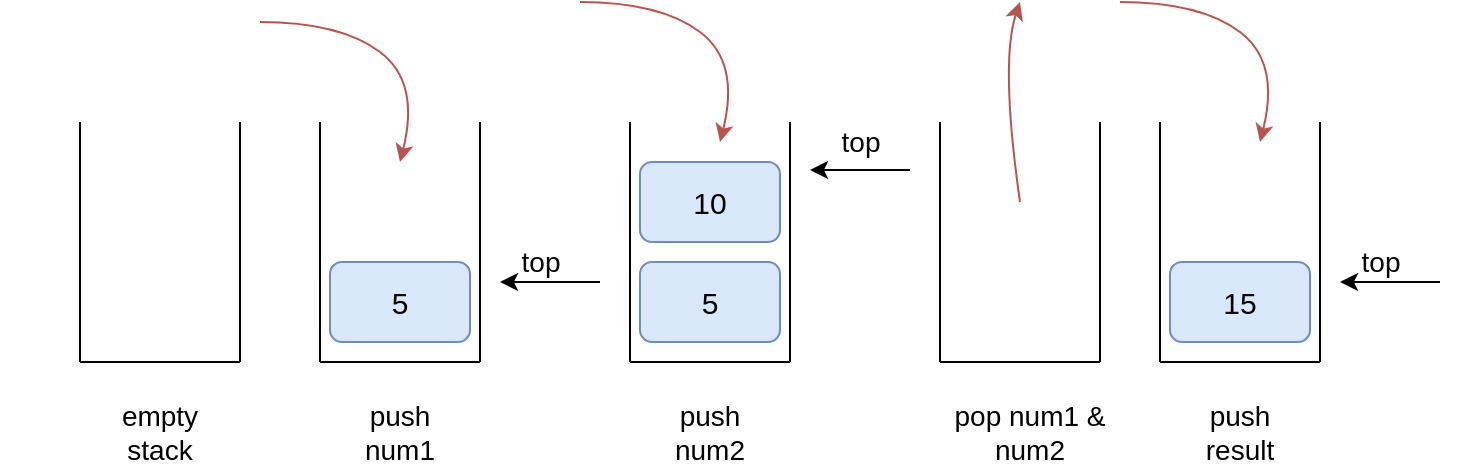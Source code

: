 <mxfile version="21.3.0" type="device">
  <diagram name="Page-1" id="bKD1Fqfxy44WtOAD-6OP">
    <mxGraphModel dx="1026" dy="621" grid="1" gridSize="10" guides="1" tooltips="1" connect="1" arrows="1" fold="1" page="1" pageScale="1" pageWidth="1169" pageHeight="827" math="0" shadow="0">
      <root>
        <mxCell id="0" />
        <mxCell id="1" parent="0" />
        <mxCell id="7LS4mi9wcqJJlAS101Em-2" value="" style="endArrow=none;html=1;rounded=0;" parent="1" edge="1">
          <mxGeometry width="50" height="50" relative="1" as="geometry">
            <mxPoint x="190" y="280" as="sourcePoint" />
            <mxPoint x="190" y="160" as="targetPoint" />
          </mxGeometry>
        </mxCell>
        <mxCell id="7LS4mi9wcqJJlAS101Em-3" value="" style="endArrow=none;html=1;rounded=0;" parent="1" edge="1">
          <mxGeometry width="50" height="50" relative="1" as="geometry">
            <mxPoint x="270" y="280" as="sourcePoint" />
            <mxPoint x="270" y="160" as="targetPoint" />
          </mxGeometry>
        </mxCell>
        <mxCell id="7LS4mi9wcqJJlAS101Em-4" value="" style="endArrow=none;html=1;rounded=0;" parent="1" edge="1">
          <mxGeometry width="50" height="50" relative="1" as="geometry">
            <mxPoint x="190" y="280" as="sourcePoint" />
            <mxPoint x="270" y="280" as="targetPoint" />
          </mxGeometry>
        </mxCell>
        <mxCell id="7LS4mi9wcqJJlAS101Em-5" value="empty stack" style="text;html=1;strokeColor=none;fillColor=none;align=center;verticalAlign=middle;whiteSpace=wrap;rounded=0;fontSize=14;" parent="1" vertex="1">
          <mxGeometry x="200" y="300" width="60" height="30" as="geometry" />
        </mxCell>
        <mxCell id="7LS4mi9wcqJJlAS101Em-6" value="" style="endArrow=none;html=1;rounded=0;" parent="1" edge="1">
          <mxGeometry width="50" height="50" relative="1" as="geometry">
            <mxPoint x="310" y="280" as="sourcePoint" />
            <mxPoint x="310" y="160" as="targetPoint" />
          </mxGeometry>
        </mxCell>
        <mxCell id="7LS4mi9wcqJJlAS101Em-7" value="" style="endArrow=none;html=1;rounded=0;" parent="1" edge="1">
          <mxGeometry width="50" height="50" relative="1" as="geometry">
            <mxPoint x="390" y="280" as="sourcePoint" />
            <mxPoint x="390" y="160" as="targetPoint" />
          </mxGeometry>
        </mxCell>
        <mxCell id="7LS4mi9wcqJJlAS101Em-8" value="" style="endArrow=none;html=1;rounded=0;" parent="1" edge="1">
          <mxGeometry width="50" height="50" relative="1" as="geometry">
            <mxPoint x="310" y="280" as="sourcePoint" />
            <mxPoint x="390" y="280" as="targetPoint" />
          </mxGeometry>
        </mxCell>
        <mxCell id="7LS4mi9wcqJJlAS101Em-9" value="push&lt;br style=&quot;font-size: 14px;&quot;&gt;num1" style="text;html=1;strokeColor=none;fillColor=none;align=center;verticalAlign=middle;whiteSpace=wrap;rounded=0;fontSize=14;" parent="1" vertex="1">
          <mxGeometry x="320" y="300" width="60" height="30" as="geometry" />
        </mxCell>
        <mxCell id="7LS4mi9wcqJJlAS101Em-10" value="5" style="rounded=1;whiteSpace=wrap;html=1;fontSize=15;fillColor=#dae8fc;strokeColor=#6c8ebf;" parent="1" vertex="1">
          <mxGeometry x="315" y="230" width="70" height="40" as="geometry" />
        </mxCell>
        <mxCell id="7LS4mi9wcqJJlAS101Em-11" value="" style="curved=1;endArrow=classic;html=1;rounded=0;fillColor=#f8cecc;strokeColor=#b85450;" parent="1" edge="1">
          <mxGeometry width="50" height="50" relative="1" as="geometry">
            <mxPoint x="280" y="110" as="sourcePoint" />
            <mxPoint x="350" y="180" as="targetPoint" />
            <Array as="points">
              <mxPoint x="320" y="110" />
              <mxPoint x="360" y="140" />
            </Array>
          </mxGeometry>
        </mxCell>
        <mxCell id="7LS4mi9wcqJJlAS101Em-12" value="" style="endArrow=classic;html=1;rounded=0;" parent="1" edge="1">
          <mxGeometry width="50" height="50" relative="1" as="geometry">
            <mxPoint x="450" y="240" as="sourcePoint" />
            <mxPoint x="400" y="240" as="targetPoint" />
          </mxGeometry>
        </mxCell>
        <mxCell id="7LS4mi9wcqJJlAS101Em-13" value="top" style="edgeLabel;html=1;align=center;verticalAlign=middle;resizable=0;points=[];fontSize=14;" parent="7LS4mi9wcqJJlAS101Em-12" vertex="1" connectable="0">
          <mxGeometry x="-0.4" y="1" relative="1" as="geometry">
            <mxPoint x="-15" y="-11" as="offset" />
          </mxGeometry>
        </mxCell>
        <mxCell id="7LS4mi9wcqJJlAS101Em-14" value="" style="endArrow=none;html=1;rounded=0;" parent="1" edge="1">
          <mxGeometry width="50" height="50" relative="1" as="geometry">
            <mxPoint x="465" y="280" as="sourcePoint" />
            <mxPoint x="465" y="160" as="targetPoint" />
          </mxGeometry>
        </mxCell>
        <mxCell id="7LS4mi9wcqJJlAS101Em-15" value="" style="endArrow=none;html=1;rounded=0;" parent="1" edge="1">
          <mxGeometry width="50" height="50" relative="1" as="geometry">
            <mxPoint x="545" y="280" as="sourcePoint" />
            <mxPoint x="545" y="160" as="targetPoint" />
          </mxGeometry>
        </mxCell>
        <mxCell id="7LS4mi9wcqJJlAS101Em-16" value="" style="endArrow=none;html=1;rounded=0;" parent="1" edge="1">
          <mxGeometry width="50" height="50" relative="1" as="geometry">
            <mxPoint x="465" y="280" as="sourcePoint" />
            <mxPoint x="545" y="280" as="targetPoint" />
          </mxGeometry>
        </mxCell>
        <mxCell id="7LS4mi9wcqJJlAS101Em-17" value="push&lt;br style=&quot;font-size: 14px;&quot;&gt;num2" style="text;html=1;strokeColor=none;fillColor=none;align=center;verticalAlign=middle;whiteSpace=wrap;rounded=0;fontSize=14;" parent="1" vertex="1">
          <mxGeometry x="475" y="300" width="60" height="30" as="geometry" />
        </mxCell>
        <mxCell id="7LS4mi9wcqJJlAS101Em-18" value="5" style="rounded=1;whiteSpace=wrap;html=1;fontSize=15;fillColor=#dae8fc;strokeColor=#6c8ebf;" parent="1" vertex="1">
          <mxGeometry x="470" y="230" width="70" height="40" as="geometry" />
        </mxCell>
        <mxCell id="7LS4mi9wcqJJlAS101Em-19" value="" style="endArrow=classic;html=1;rounded=0;" parent="1" edge="1">
          <mxGeometry width="50" height="50" relative="1" as="geometry">
            <mxPoint x="605" y="184" as="sourcePoint" />
            <mxPoint x="555" y="184" as="targetPoint" />
          </mxGeometry>
        </mxCell>
        <mxCell id="7LS4mi9wcqJJlAS101Em-20" value="top" style="edgeLabel;html=1;align=center;verticalAlign=middle;resizable=0;points=[];fontSize=14;" parent="7LS4mi9wcqJJlAS101Em-19" vertex="1" connectable="0">
          <mxGeometry x="-0.4" y="1" relative="1" as="geometry">
            <mxPoint x="-10" y="-15" as="offset" />
          </mxGeometry>
        </mxCell>
        <mxCell id="7LS4mi9wcqJJlAS101Em-21" value="10" style="rounded=1;whiteSpace=wrap;html=1;fontSize=15;fillColor=#dae8fc;strokeColor=#6c8ebf;" parent="1" vertex="1">
          <mxGeometry x="470" y="180" width="70" height="40" as="geometry" />
        </mxCell>
        <mxCell id="7LS4mi9wcqJJlAS101Em-22" value="" style="curved=1;endArrow=classic;html=1;rounded=0;fillColor=#f8cecc;strokeColor=#b85450;" parent="1" edge="1">
          <mxGeometry width="50" height="50" relative="1" as="geometry">
            <mxPoint x="440" y="100" as="sourcePoint" />
            <mxPoint x="510" y="170" as="targetPoint" />
            <Array as="points">
              <mxPoint x="480" y="100" />
              <mxPoint x="520" y="130" />
            </Array>
          </mxGeometry>
        </mxCell>
        <mxCell id="7LS4mi9wcqJJlAS101Em-25" value="" style="endArrow=none;html=1;rounded=0;" parent="1" edge="1">
          <mxGeometry width="50" height="50" relative="1" as="geometry">
            <mxPoint x="620" y="280" as="sourcePoint" />
            <mxPoint x="620" y="160" as="targetPoint" />
          </mxGeometry>
        </mxCell>
        <mxCell id="7LS4mi9wcqJJlAS101Em-26" value="" style="endArrow=none;html=1;rounded=0;" parent="1" edge="1">
          <mxGeometry width="50" height="50" relative="1" as="geometry">
            <mxPoint x="700" y="280" as="sourcePoint" />
            <mxPoint x="700" y="160" as="targetPoint" />
          </mxGeometry>
        </mxCell>
        <mxCell id="7LS4mi9wcqJJlAS101Em-27" value="" style="endArrow=none;html=1;rounded=0;" parent="1" edge="1">
          <mxGeometry width="50" height="50" relative="1" as="geometry">
            <mxPoint x="620" y="280" as="sourcePoint" />
            <mxPoint x="700" y="280" as="targetPoint" />
          </mxGeometry>
        </mxCell>
        <mxCell id="7LS4mi9wcqJJlAS101Em-28" value="pop num1 &amp;amp; num2" style="text;html=1;strokeColor=none;fillColor=none;align=center;verticalAlign=middle;whiteSpace=wrap;rounded=0;fontSize=14;" parent="1" vertex="1">
          <mxGeometry x="610" y="300" width="110" height="30" as="geometry" />
        </mxCell>
        <mxCell id="7LS4mi9wcqJJlAS101Em-33" value="" style="endArrow=none;html=1;rounded=0;" parent="1" edge="1">
          <mxGeometry width="50" height="50" relative="1" as="geometry">
            <mxPoint x="730" y="280" as="sourcePoint" />
            <mxPoint x="730" y="160" as="targetPoint" />
          </mxGeometry>
        </mxCell>
        <mxCell id="7LS4mi9wcqJJlAS101Em-34" value="" style="endArrow=none;html=1;rounded=0;" parent="1" edge="1">
          <mxGeometry width="50" height="50" relative="1" as="geometry">
            <mxPoint x="810" y="280" as="sourcePoint" />
            <mxPoint x="810" y="160" as="targetPoint" />
          </mxGeometry>
        </mxCell>
        <mxCell id="7LS4mi9wcqJJlAS101Em-35" value="" style="endArrow=none;html=1;rounded=0;" parent="1" edge="1">
          <mxGeometry width="50" height="50" relative="1" as="geometry">
            <mxPoint x="730" y="280" as="sourcePoint" />
            <mxPoint x="810" y="280" as="targetPoint" />
          </mxGeometry>
        </mxCell>
        <mxCell id="7LS4mi9wcqJJlAS101Em-36" value="push result" style="text;html=1;strokeColor=none;fillColor=none;align=center;verticalAlign=middle;whiteSpace=wrap;rounded=0;fontSize=14;" parent="1" vertex="1">
          <mxGeometry x="740" y="300" width="60" height="30" as="geometry" />
        </mxCell>
        <mxCell id="7LS4mi9wcqJJlAS101Em-37" value="15" style="rounded=1;whiteSpace=wrap;html=1;fontSize=15;fillColor=#dae8fc;strokeColor=#6c8ebf;" parent="1" vertex="1">
          <mxGeometry x="735" y="230" width="70" height="40" as="geometry" />
        </mxCell>
        <mxCell id="7LS4mi9wcqJJlAS101Em-38" value="" style="curved=1;endArrow=classic;html=1;rounded=0;fillColor=#f8cecc;strokeColor=#b85450;" parent="1" edge="1">
          <mxGeometry width="50" height="50" relative="1" as="geometry">
            <mxPoint x="710" y="100" as="sourcePoint" />
            <mxPoint x="780" y="170" as="targetPoint" />
            <Array as="points">
              <mxPoint x="750" y="100" />
              <mxPoint x="790" y="130" />
            </Array>
          </mxGeometry>
        </mxCell>
        <mxCell id="7LS4mi9wcqJJlAS101Em-40" value="" style="endArrow=classic;html=1;rounded=0;" parent="1" edge="1">
          <mxGeometry width="50" height="50" relative="1" as="geometry">
            <mxPoint x="870" y="240" as="sourcePoint" />
            <mxPoint x="820" y="240" as="targetPoint" />
          </mxGeometry>
        </mxCell>
        <mxCell id="7LS4mi9wcqJJlAS101Em-41" value="top" style="edgeLabel;html=1;align=center;verticalAlign=middle;resizable=0;points=[];fontSize=14;" parent="7LS4mi9wcqJJlAS101Em-40" vertex="1" connectable="0">
          <mxGeometry x="-0.4" y="1" relative="1" as="geometry">
            <mxPoint x="-15" y="-11" as="offset" />
          </mxGeometry>
        </mxCell>
        <mxCell id="7LS4mi9wcqJJlAS101Em-42" value="&lt;font color=&quot;#ffffff&quot;&gt;Text&lt;/font&gt;" style="text;html=1;strokeColor=none;fillColor=none;align=center;verticalAlign=middle;whiteSpace=wrap;rounded=0;" parent="1" vertex="1">
          <mxGeometry x="150" y="300" width="60" height="30" as="geometry" />
        </mxCell>
        <mxCell id="0E-sVRa4Zf6T-6ZV-CfJ-1" value="" style="curved=1;endArrow=classic;html=1;rounded=0;fillColor=#f8cecc;strokeColor=#b85450;" edge="1" parent="1">
          <mxGeometry width="50" height="50" relative="1" as="geometry">
            <mxPoint x="660" y="200" as="sourcePoint" />
            <mxPoint x="660" y="100" as="targetPoint" />
            <Array as="points">
              <mxPoint x="650" y="130" />
            </Array>
          </mxGeometry>
        </mxCell>
      </root>
    </mxGraphModel>
  </diagram>
</mxfile>
